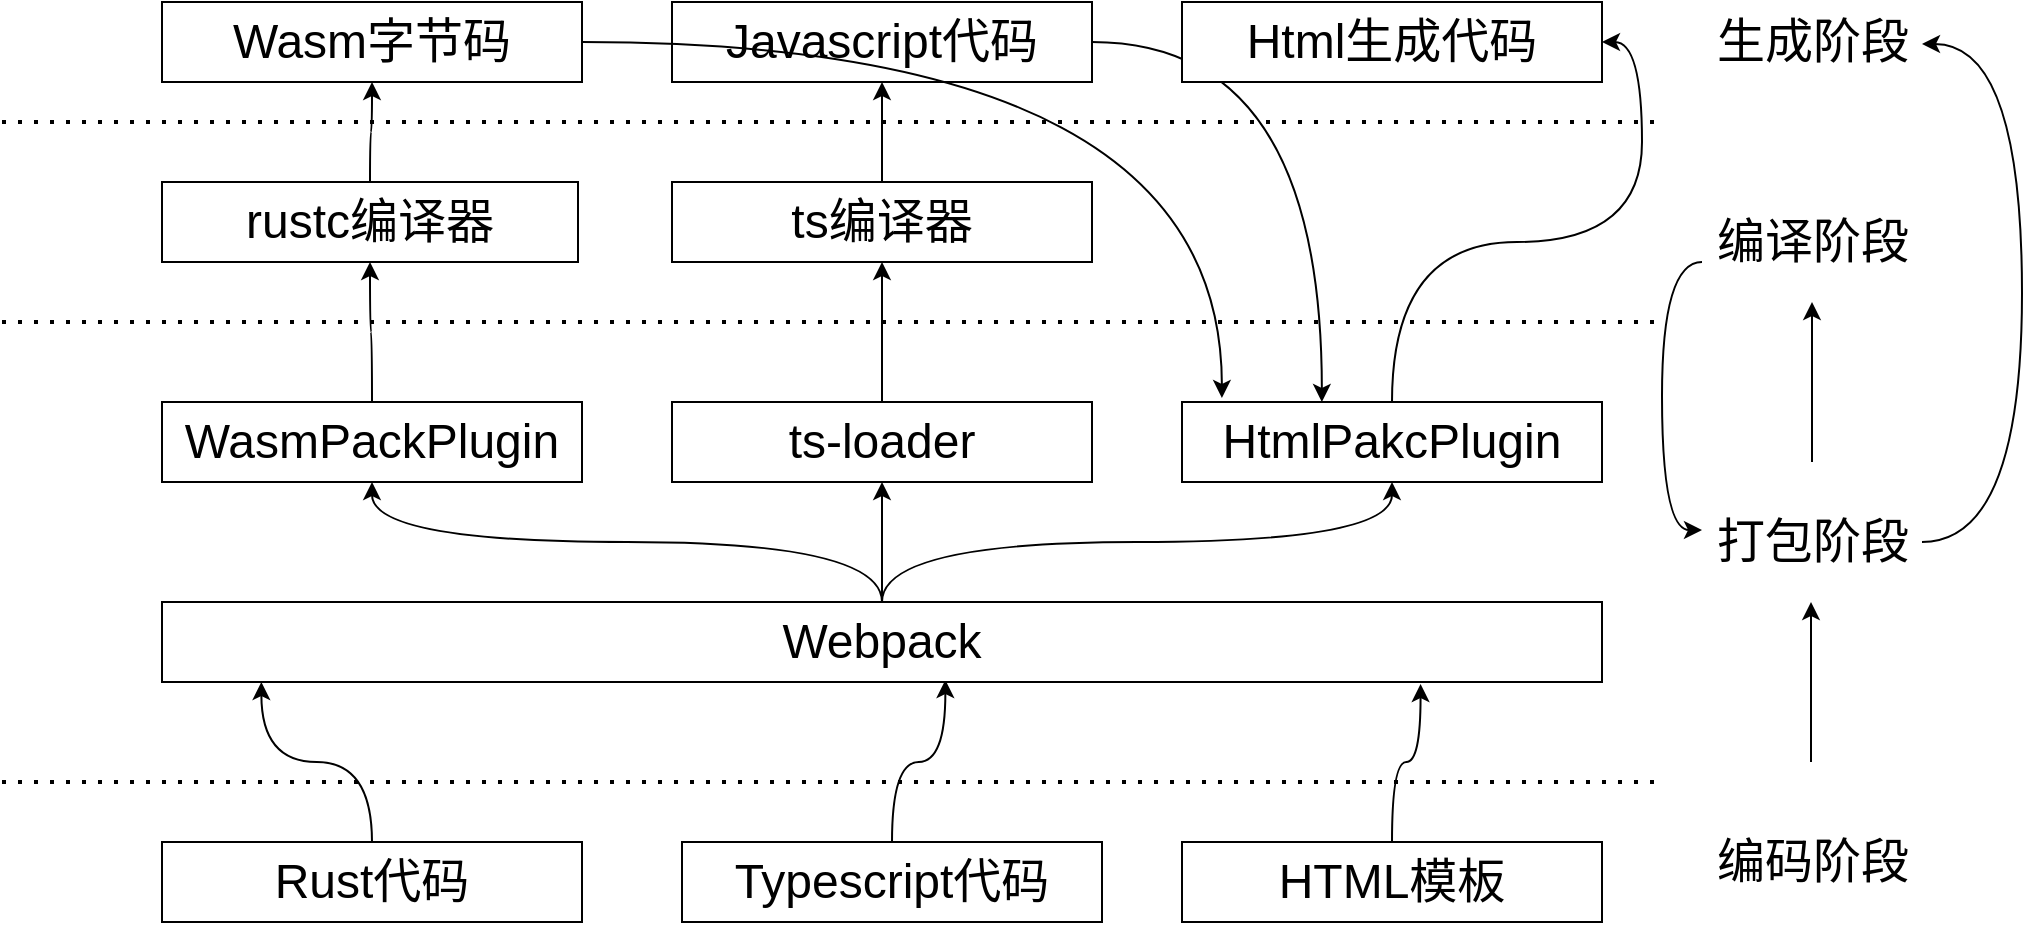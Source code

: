 <mxfile version="14.4.3" type="github">
  <diagram id="aUgEeTDkEXUp3sa-YZVu" name="Page-1">
    <mxGraphModel dx="1186" dy="764" grid="1" gridSize="10" guides="1" tooltips="1" connect="1" arrows="1" fold="1" page="1" pageScale="1" pageWidth="827" pageHeight="1169" math="0" shadow="0">
      <root>
        <mxCell id="0" />
        <mxCell id="1" parent="0" />
        <mxCell id="HjlAa8iH-TzIz_dnbYaD-38" style="edgeStyle=orthogonalEdgeStyle;curved=1;rounded=0;orthogonalLoop=1;jettySize=auto;html=1;entryX=0.069;entryY=1;entryDx=0;entryDy=0;entryPerimeter=0;" edge="1" parent="1" source="HjlAa8iH-TzIz_dnbYaD-1" target="HjlAa8iH-TzIz_dnbYaD-5">
          <mxGeometry relative="1" as="geometry" />
        </mxCell>
        <mxCell id="HjlAa8iH-TzIz_dnbYaD-1" value="&lt;font style=&quot;font-size: 24px&quot;&gt;Rust代码&lt;/font&gt;" style="rounded=0;whiteSpace=wrap;html=1;" vertex="1" parent="1">
          <mxGeometry x="150" y="550" width="210" height="40" as="geometry" />
        </mxCell>
        <mxCell id="HjlAa8iH-TzIz_dnbYaD-39" style="edgeStyle=orthogonalEdgeStyle;curved=1;rounded=0;orthogonalLoop=1;jettySize=auto;html=1;entryX=0.544;entryY=0.975;entryDx=0;entryDy=0;entryPerimeter=0;" edge="1" parent="1" source="HjlAa8iH-TzIz_dnbYaD-3" target="HjlAa8iH-TzIz_dnbYaD-5">
          <mxGeometry relative="1" as="geometry" />
        </mxCell>
        <mxCell id="HjlAa8iH-TzIz_dnbYaD-3" value="&lt;font style=&quot;font-size: 24px&quot;&gt;Typescript代码&lt;/font&gt;" style="rounded=0;whiteSpace=wrap;html=1;" vertex="1" parent="1">
          <mxGeometry x="410" y="550" width="210" height="40" as="geometry" />
        </mxCell>
        <mxCell id="HjlAa8iH-TzIz_dnbYaD-41" style="edgeStyle=orthogonalEdgeStyle;curved=1;rounded=0;orthogonalLoop=1;jettySize=auto;html=1;entryX=0.5;entryY=1;entryDx=0;entryDy=0;" edge="1" parent="1" source="HjlAa8iH-TzIz_dnbYaD-5" target="HjlAa8iH-TzIz_dnbYaD-26">
          <mxGeometry relative="1" as="geometry" />
        </mxCell>
        <mxCell id="HjlAa8iH-TzIz_dnbYaD-42" style="edgeStyle=orthogonalEdgeStyle;curved=1;rounded=0;orthogonalLoop=1;jettySize=auto;html=1;entryX=0.5;entryY=1;entryDx=0;entryDy=0;" edge="1" parent="1" source="HjlAa8iH-TzIz_dnbYaD-5" target="HjlAa8iH-TzIz_dnbYaD-27">
          <mxGeometry relative="1" as="geometry" />
        </mxCell>
        <mxCell id="HjlAa8iH-TzIz_dnbYaD-43" style="edgeStyle=orthogonalEdgeStyle;curved=1;rounded=0;orthogonalLoop=1;jettySize=auto;html=1;" edge="1" parent="1" source="HjlAa8iH-TzIz_dnbYaD-5" target="HjlAa8iH-TzIz_dnbYaD-29">
          <mxGeometry relative="1" as="geometry" />
        </mxCell>
        <mxCell id="HjlAa8iH-TzIz_dnbYaD-5" value="&lt;font style=&quot;font-size: 24px&quot;&gt;Webpack&lt;/font&gt;" style="rounded=0;whiteSpace=wrap;html=1;" vertex="1" parent="1">
          <mxGeometry x="150" y="430" width="720" height="40" as="geometry" />
        </mxCell>
        <mxCell id="HjlAa8iH-TzIz_dnbYaD-46" style="edgeStyle=orthogonalEdgeStyle;curved=1;rounded=0;orthogonalLoop=1;jettySize=auto;html=1;entryX=0.5;entryY=1;entryDx=0;entryDy=0;" edge="1" parent="1" source="HjlAa8iH-TzIz_dnbYaD-14" target="HjlAa8iH-TzIz_dnbYaD-33">
          <mxGeometry relative="1" as="geometry" />
        </mxCell>
        <mxCell id="HjlAa8iH-TzIz_dnbYaD-14" value="&lt;span style=&quot;font-size: 24px&quot;&gt;rustc编译器&lt;/span&gt;" style="rounded=0;whiteSpace=wrap;html=1;" vertex="1" parent="1">
          <mxGeometry x="150" y="220" width="208" height="40" as="geometry" />
        </mxCell>
        <mxCell id="HjlAa8iH-TzIz_dnbYaD-45" style="edgeStyle=orthogonalEdgeStyle;curved=1;rounded=0;orthogonalLoop=1;jettySize=auto;html=1;entryX=0.5;entryY=1;entryDx=0;entryDy=0;" edge="1" parent="1" source="HjlAa8iH-TzIz_dnbYaD-26" target="HjlAa8iH-TzIz_dnbYaD-14">
          <mxGeometry relative="1" as="geometry" />
        </mxCell>
        <mxCell id="HjlAa8iH-TzIz_dnbYaD-26" value="&lt;span style=&quot;font-size: 24px&quot;&gt;WasmPackPlugin&lt;/span&gt;" style="rounded=0;whiteSpace=wrap;html=1;" vertex="1" parent="1">
          <mxGeometry x="150" y="330" width="210" height="40" as="geometry" />
        </mxCell>
        <mxCell id="HjlAa8iH-TzIz_dnbYaD-44" style="edgeStyle=orthogonalEdgeStyle;curved=1;rounded=0;orthogonalLoop=1;jettySize=auto;html=1;entryX=0.5;entryY=1;entryDx=0;entryDy=0;" edge="1" parent="1" source="HjlAa8iH-TzIz_dnbYaD-27" target="HjlAa8iH-TzIz_dnbYaD-28">
          <mxGeometry relative="1" as="geometry" />
        </mxCell>
        <mxCell id="HjlAa8iH-TzIz_dnbYaD-27" value="&lt;span style=&quot;font-size: 24px&quot;&gt;ts-loader&lt;/span&gt;" style="rounded=0;whiteSpace=wrap;html=1;" vertex="1" parent="1">
          <mxGeometry x="405" y="330" width="210" height="40" as="geometry" />
        </mxCell>
        <mxCell id="HjlAa8iH-TzIz_dnbYaD-47" style="edgeStyle=orthogonalEdgeStyle;curved=1;rounded=0;orthogonalLoop=1;jettySize=auto;html=1;entryX=0.5;entryY=1;entryDx=0;entryDy=0;" edge="1" parent="1" source="HjlAa8iH-TzIz_dnbYaD-28" target="HjlAa8iH-TzIz_dnbYaD-32">
          <mxGeometry relative="1" as="geometry" />
        </mxCell>
        <mxCell id="HjlAa8iH-TzIz_dnbYaD-28" value="&lt;span style=&quot;font-size: 24px&quot;&gt;ts编译器&lt;/span&gt;" style="rounded=0;whiteSpace=wrap;html=1;" vertex="1" parent="1">
          <mxGeometry x="405" y="220" width="210" height="40" as="geometry" />
        </mxCell>
        <mxCell id="HjlAa8iH-TzIz_dnbYaD-52" style="edgeStyle=orthogonalEdgeStyle;curved=1;rounded=0;orthogonalLoop=1;jettySize=auto;html=1;entryX=1;entryY=0.5;entryDx=0;entryDy=0;" edge="1" parent="1" source="HjlAa8iH-TzIz_dnbYaD-29" target="HjlAa8iH-TzIz_dnbYaD-48">
          <mxGeometry relative="1" as="geometry" />
        </mxCell>
        <mxCell id="HjlAa8iH-TzIz_dnbYaD-29" value="&lt;span style=&quot;font-size: 24px&quot;&gt;HtmlPakcPlugin&lt;/span&gt;" style="rounded=0;whiteSpace=wrap;html=1;" vertex="1" parent="1">
          <mxGeometry x="660" y="330" width="210" height="40" as="geometry" />
        </mxCell>
        <mxCell id="HjlAa8iH-TzIz_dnbYaD-30" value="" style="endArrow=none;dashed=1;html=1;dashPattern=1 3;strokeWidth=2;" edge="1" parent="1">
          <mxGeometry width="50" height="50" relative="1" as="geometry">
            <mxPoint x="70" y="520" as="sourcePoint" />
            <mxPoint x="900" y="520" as="targetPoint" />
          </mxGeometry>
        </mxCell>
        <mxCell id="HjlAa8iH-TzIz_dnbYaD-31" value="" style="endArrow=none;dashed=1;html=1;dashPattern=1 3;strokeWidth=2;" edge="1" parent="1">
          <mxGeometry width="50" height="50" relative="1" as="geometry">
            <mxPoint x="70" y="290" as="sourcePoint" />
            <mxPoint x="900" y="290" as="targetPoint" />
          </mxGeometry>
        </mxCell>
        <mxCell id="HjlAa8iH-TzIz_dnbYaD-50" style="edgeStyle=orthogonalEdgeStyle;curved=1;rounded=0;orthogonalLoop=1;jettySize=auto;html=1;entryX=0.333;entryY=0;entryDx=0;entryDy=0;entryPerimeter=0;" edge="1" parent="1" source="HjlAa8iH-TzIz_dnbYaD-32" target="HjlAa8iH-TzIz_dnbYaD-29">
          <mxGeometry relative="1" as="geometry" />
        </mxCell>
        <mxCell id="HjlAa8iH-TzIz_dnbYaD-32" value="&lt;span style=&quot;font-size: 24px&quot;&gt;Javascript代码&lt;/span&gt;" style="rounded=0;whiteSpace=wrap;html=1;" vertex="1" parent="1">
          <mxGeometry x="405" y="130" width="210" height="40" as="geometry" />
        </mxCell>
        <mxCell id="HjlAa8iH-TzIz_dnbYaD-49" style="edgeStyle=orthogonalEdgeStyle;curved=1;rounded=0;orthogonalLoop=1;jettySize=auto;html=1;entryX=0.095;entryY=-0.05;entryDx=0;entryDy=0;entryPerimeter=0;" edge="1" parent="1" source="HjlAa8iH-TzIz_dnbYaD-33" target="HjlAa8iH-TzIz_dnbYaD-29">
          <mxGeometry relative="1" as="geometry" />
        </mxCell>
        <mxCell id="HjlAa8iH-TzIz_dnbYaD-33" value="&lt;span style=&quot;font-size: 24px&quot;&gt;Wasm字节码&lt;/span&gt;" style="rounded=0;whiteSpace=wrap;html=1;" vertex="1" parent="1">
          <mxGeometry x="150" y="130" width="210" height="40" as="geometry" />
        </mxCell>
        <mxCell id="HjlAa8iH-TzIz_dnbYaD-34" value="" style="endArrow=none;dashed=1;html=1;dashPattern=1 3;strokeWidth=2;" edge="1" parent="1">
          <mxGeometry width="50" height="50" relative="1" as="geometry">
            <mxPoint x="70" y="190" as="sourcePoint" />
            <mxPoint x="900" y="190" as="targetPoint" />
          </mxGeometry>
        </mxCell>
        <mxCell id="HjlAa8iH-TzIz_dnbYaD-40" style="edgeStyle=orthogonalEdgeStyle;curved=1;rounded=0;orthogonalLoop=1;jettySize=auto;html=1;entryX=0.874;entryY=1.025;entryDx=0;entryDy=0;entryPerimeter=0;" edge="1" parent="1" source="HjlAa8iH-TzIz_dnbYaD-35" target="HjlAa8iH-TzIz_dnbYaD-5">
          <mxGeometry relative="1" as="geometry" />
        </mxCell>
        <mxCell id="HjlAa8iH-TzIz_dnbYaD-35" value="&lt;span style=&quot;font-size: 24px&quot;&gt;HTML模板&lt;/span&gt;" style="rounded=0;whiteSpace=wrap;html=1;" vertex="1" parent="1">
          <mxGeometry x="660" y="550" width="210" height="40" as="geometry" />
        </mxCell>
        <mxCell id="HjlAa8iH-TzIz_dnbYaD-48" value="&lt;span style=&quot;font-size: 24px&quot;&gt;Html生成代码&lt;/span&gt;" style="rounded=0;whiteSpace=wrap;html=1;" vertex="1" parent="1">
          <mxGeometry x="660" y="130" width="210" height="40" as="geometry" />
        </mxCell>
        <mxCell id="HjlAa8iH-TzIz_dnbYaD-55" value="&lt;span style=&quot;font-size: 24px&quot;&gt;生成阶段&lt;/span&gt;" style="text;html=1;align=center;verticalAlign=middle;resizable=0;points=[];autosize=1;" vertex="1" parent="1">
          <mxGeometry x="920" y="140" width="110" height="20" as="geometry" />
        </mxCell>
        <mxCell id="HjlAa8iH-TzIz_dnbYaD-59" style="edgeStyle=orthogonalEdgeStyle;curved=1;rounded=0;orthogonalLoop=1;jettySize=auto;html=1;" edge="1" parent="1">
          <mxGeometry relative="1" as="geometry">
            <mxPoint x="975" y="280" as="targetPoint" />
            <mxPoint x="975" y="360" as="sourcePoint" />
          </mxGeometry>
        </mxCell>
        <mxCell id="HjlAa8iH-TzIz_dnbYaD-63" style="edgeStyle=orthogonalEdgeStyle;curved=1;rounded=0;orthogonalLoop=1;jettySize=auto;html=1;" edge="1" parent="1" source="HjlAa8iH-TzIz_dnbYaD-56">
          <mxGeometry relative="1" as="geometry">
            <mxPoint x="1030" y="151" as="targetPoint" />
            <Array as="points">
              <mxPoint x="1080" y="400" />
              <mxPoint x="1080" y="151" />
            </Array>
          </mxGeometry>
        </mxCell>
        <mxCell id="HjlAa8iH-TzIz_dnbYaD-56" value="&lt;font style=&quot;font-size: 24px&quot;&gt;打包阶段&lt;/font&gt;" style="text;html=1;align=center;verticalAlign=middle;resizable=0;points=[];autosize=1;" vertex="1" parent="1">
          <mxGeometry x="920" y="390" width="110" height="20" as="geometry" />
        </mxCell>
        <mxCell id="HjlAa8iH-TzIz_dnbYaD-57" value="&lt;span style=&quot;font-size: 24px&quot;&gt;编码阶段&lt;/span&gt;" style="text;html=1;align=center;verticalAlign=middle;resizable=0;points=[];autosize=1;" vertex="1" parent="1">
          <mxGeometry x="920" y="550" width="110" height="20" as="geometry" />
        </mxCell>
        <mxCell id="HjlAa8iH-TzIz_dnbYaD-62" style="edgeStyle=orthogonalEdgeStyle;curved=1;rounded=0;orthogonalLoop=1;jettySize=auto;html=1;" edge="1" parent="1" source="HjlAa8iH-TzIz_dnbYaD-58" target="HjlAa8iH-TzIz_dnbYaD-56">
          <mxGeometry relative="1" as="geometry">
            <Array as="points">
              <mxPoint x="900" y="260" />
              <mxPoint x="900" y="394" />
            </Array>
          </mxGeometry>
        </mxCell>
        <mxCell id="HjlAa8iH-TzIz_dnbYaD-58" value="&lt;span style=&quot;font-size: 24px&quot;&gt;编译阶段&lt;/span&gt;" style="text;html=1;align=center;verticalAlign=middle;resizable=0;points=[];autosize=1;" vertex="1" parent="1">
          <mxGeometry x="920" y="240" width="110" height="20" as="geometry" />
        </mxCell>
        <mxCell id="HjlAa8iH-TzIz_dnbYaD-60" style="edgeStyle=orthogonalEdgeStyle;curved=1;rounded=0;orthogonalLoop=1;jettySize=auto;html=1;" edge="1" parent="1">
          <mxGeometry relative="1" as="geometry">
            <mxPoint x="974.5" y="430" as="targetPoint" />
            <mxPoint x="974.5" y="510" as="sourcePoint" />
            <Array as="points">
              <mxPoint x="975" y="460" />
              <mxPoint x="975" y="460" />
            </Array>
          </mxGeometry>
        </mxCell>
      </root>
    </mxGraphModel>
  </diagram>
</mxfile>
